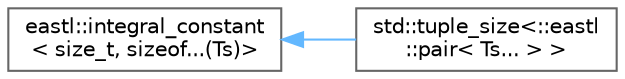 digraph "类继承关系图"
{
 // LATEX_PDF_SIZE
  bgcolor="transparent";
  edge [fontname=Helvetica,fontsize=10,labelfontname=Helvetica,labelfontsize=10];
  node [fontname=Helvetica,fontsize=10,shape=box,height=0.2,width=0.4];
  rankdir="LR";
  Node0 [id="Node000000",label="eastl::integral_constant\l\< size_t, sizeof...(Ts)\>",height=0.2,width=0.4,color="grey40", fillcolor="white", style="filled",URL="$structeastl_1_1integral__constant.html",tooltip=" "];
  Node0 -> Node1 [id="edge805_Node000000_Node000001",dir="back",color="steelblue1",style="solid",tooltip=" "];
  Node1 [id="Node000001",label="std::tuple_size\<::eastl\l::pair\< Ts... \> \>",height=0.2,width=0.4,color="grey40", fillcolor="white", style="filled",URL="$structstd_1_1tuple__size_3_1_1eastl_1_1pair_3_01_ts_8_8_8_01_4_01_4.html",tooltip=" "];
}
